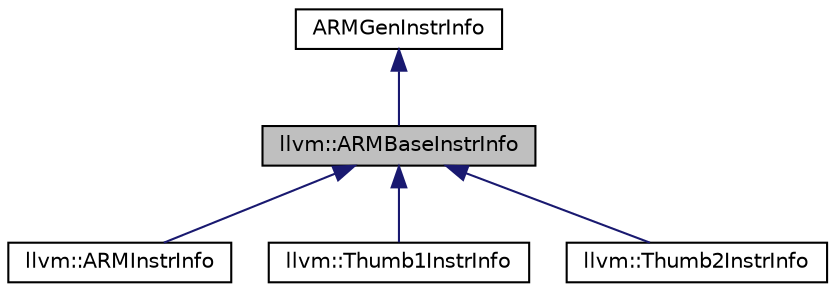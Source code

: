 digraph "llvm::ARMBaseInstrInfo"
{
 // LATEX_PDF_SIZE
  bgcolor="transparent";
  edge [fontname="Helvetica",fontsize="10",labelfontname="Helvetica",labelfontsize="10"];
  node [fontname="Helvetica",fontsize="10",shape=record];
  Node1 [label="llvm::ARMBaseInstrInfo",height=0.2,width=0.4,color="black", fillcolor="grey75", style="filled", fontcolor="black",tooltip=" "];
  Node2 -> Node1 [dir="back",color="midnightblue",fontsize="10",style="solid",fontname="Helvetica"];
  Node2 [label="ARMGenInstrInfo",height=0.2,width=0.4,color="black",URL="$classARMGenInstrInfo.html",tooltip=" "];
  Node1 -> Node3 [dir="back",color="midnightblue",fontsize="10",style="solid",fontname="Helvetica"];
  Node3 [label="llvm::ARMInstrInfo",height=0.2,width=0.4,color="black",URL="$classllvm_1_1ARMInstrInfo.html",tooltip=" "];
  Node1 -> Node4 [dir="back",color="midnightblue",fontsize="10",style="solid",fontname="Helvetica"];
  Node4 [label="llvm::Thumb1InstrInfo",height=0.2,width=0.4,color="black",URL="$classllvm_1_1Thumb1InstrInfo.html",tooltip=" "];
  Node1 -> Node5 [dir="back",color="midnightblue",fontsize="10",style="solid",fontname="Helvetica"];
  Node5 [label="llvm::Thumb2InstrInfo",height=0.2,width=0.4,color="black",URL="$classllvm_1_1Thumb2InstrInfo.html",tooltip=" "];
}
